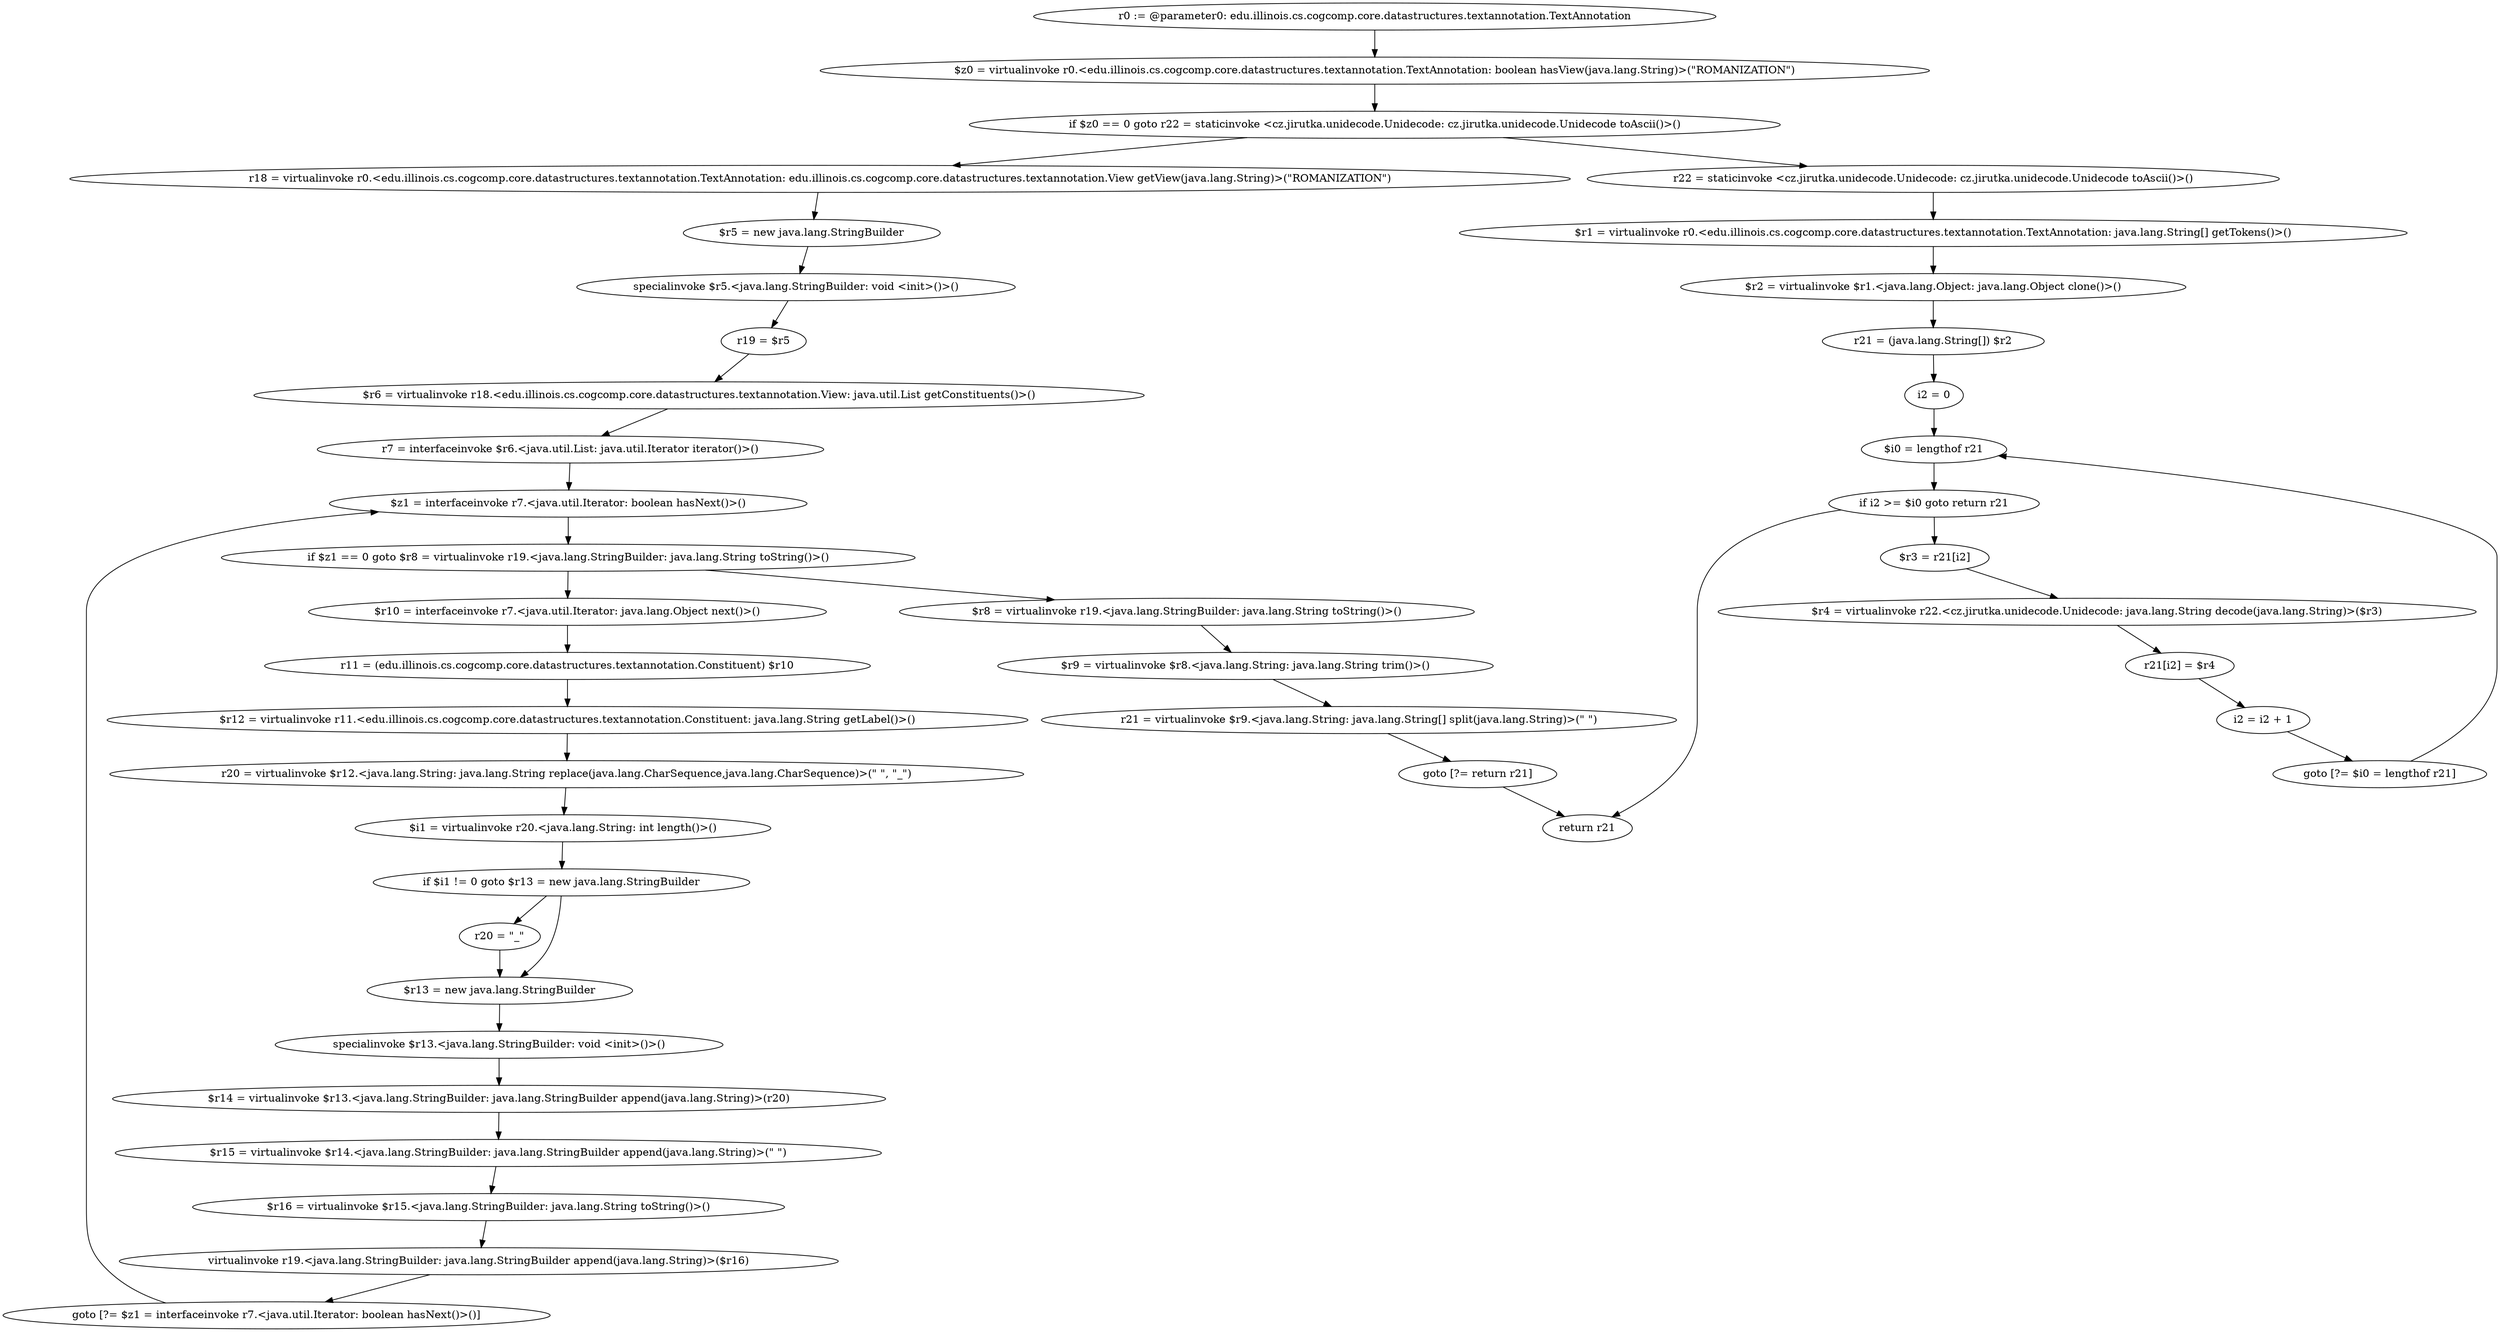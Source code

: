 digraph "unitGraph" {
    "r0 := @parameter0: edu.illinois.cs.cogcomp.core.datastructures.textannotation.TextAnnotation"
    "$z0 = virtualinvoke r0.<edu.illinois.cs.cogcomp.core.datastructures.textannotation.TextAnnotation: boolean hasView(java.lang.String)>(\"ROMANIZATION\")"
    "if $z0 == 0 goto r22 = staticinvoke <cz.jirutka.unidecode.Unidecode: cz.jirutka.unidecode.Unidecode toAscii()>()"
    "r18 = virtualinvoke r0.<edu.illinois.cs.cogcomp.core.datastructures.textannotation.TextAnnotation: edu.illinois.cs.cogcomp.core.datastructures.textannotation.View getView(java.lang.String)>(\"ROMANIZATION\")"
    "$r5 = new java.lang.StringBuilder"
    "specialinvoke $r5.<java.lang.StringBuilder: void <init>()>()"
    "r19 = $r5"
    "$r6 = virtualinvoke r18.<edu.illinois.cs.cogcomp.core.datastructures.textannotation.View: java.util.List getConstituents()>()"
    "r7 = interfaceinvoke $r6.<java.util.List: java.util.Iterator iterator()>()"
    "$z1 = interfaceinvoke r7.<java.util.Iterator: boolean hasNext()>()"
    "if $z1 == 0 goto $r8 = virtualinvoke r19.<java.lang.StringBuilder: java.lang.String toString()>()"
    "$r10 = interfaceinvoke r7.<java.util.Iterator: java.lang.Object next()>()"
    "r11 = (edu.illinois.cs.cogcomp.core.datastructures.textannotation.Constituent) $r10"
    "$r12 = virtualinvoke r11.<edu.illinois.cs.cogcomp.core.datastructures.textannotation.Constituent: java.lang.String getLabel()>()"
    "r20 = virtualinvoke $r12.<java.lang.String: java.lang.String replace(java.lang.CharSequence,java.lang.CharSequence)>(\" \", \"_\")"
    "$i1 = virtualinvoke r20.<java.lang.String: int length()>()"
    "if $i1 != 0 goto $r13 = new java.lang.StringBuilder"
    "r20 = \"_\""
    "$r13 = new java.lang.StringBuilder"
    "specialinvoke $r13.<java.lang.StringBuilder: void <init>()>()"
    "$r14 = virtualinvoke $r13.<java.lang.StringBuilder: java.lang.StringBuilder append(java.lang.String)>(r20)"
    "$r15 = virtualinvoke $r14.<java.lang.StringBuilder: java.lang.StringBuilder append(java.lang.String)>(\" \")"
    "$r16 = virtualinvoke $r15.<java.lang.StringBuilder: java.lang.String toString()>()"
    "virtualinvoke r19.<java.lang.StringBuilder: java.lang.StringBuilder append(java.lang.String)>($r16)"
    "goto [?= $z1 = interfaceinvoke r7.<java.util.Iterator: boolean hasNext()>()]"
    "$r8 = virtualinvoke r19.<java.lang.StringBuilder: java.lang.String toString()>()"
    "$r9 = virtualinvoke $r8.<java.lang.String: java.lang.String trim()>()"
    "r21 = virtualinvoke $r9.<java.lang.String: java.lang.String[] split(java.lang.String)>(\" \")"
    "goto [?= return r21]"
    "r22 = staticinvoke <cz.jirutka.unidecode.Unidecode: cz.jirutka.unidecode.Unidecode toAscii()>()"
    "$r1 = virtualinvoke r0.<edu.illinois.cs.cogcomp.core.datastructures.textannotation.TextAnnotation: java.lang.String[] getTokens()>()"
    "$r2 = virtualinvoke $r1.<java.lang.Object: java.lang.Object clone()>()"
    "r21 = (java.lang.String[]) $r2"
    "i2 = 0"
    "$i0 = lengthof r21"
    "if i2 >= $i0 goto return r21"
    "$r3 = r21[i2]"
    "$r4 = virtualinvoke r22.<cz.jirutka.unidecode.Unidecode: java.lang.String decode(java.lang.String)>($r3)"
    "r21[i2] = $r4"
    "i2 = i2 + 1"
    "goto [?= $i0 = lengthof r21]"
    "return r21"
    "r0 := @parameter0: edu.illinois.cs.cogcomp.core.datastructures.textannotation.TextAnnotation"->"$z0 = virtualinvoke r0.<edu.illinois.cs.cogcomp.core.datastructures.textannotation.TextAnnotation: boolean hasView(java.lang.String)>(\"ROMANIZATION\")";
    "$z0 = virtualinvoke r0.<edu.illinois.cs.cogcomp.core.datastructures.textannotation.TextAnnotation: boolean hasView(java.lang.String)>(\"ROMANIZATION\")"->"if $z0 == 0 goto r22 = staticinvoke <cz.jirutka.unidecode.Unidecode: cz.jirutka.unidecode.Unidecode toAscii()>()";
    "if $z0 == 0 goto r22 = staticinvoke <cz.jirutka.unidecode.Unidecode: cz.jirutka.unidecode.Unidecode toAscii()>()"->"r18 = virtualinvoke r0.<edu.illinois.cs.cogcomp.core.datastructures.textannotation.TextAnnotation: edu.illinois.cs.cogcomp.core.datastructures.textannotation.View getView(java.lang.String)>(\"ROMANIZATION\")";
    "if $z0 == 0 goto r22 = staticinvoke <cz.jirutka.unidecode.Unidecode: cz.jirutka.unidecode.Unidecode toAscii()>()"->"r22 = staticinvoke <cz.jirutka.unidecode.Unidecode: cz.jirutka.unidecode.Unidecode toAscii()>()";
    "r18 = virtualinvoke r0.<edu.illinois.cs.cogcomp.core.datastructures.textannotation.TextAnnotation: edu.illinois.cs.cogcomp.core.datastructures.textannotation.View getView(java.lang.String)>(\"ROMANIZATION\")"->"$r5 = new java.lang.StringBuilder";
    "$r5 = new java.lang.StringBuilder"->"specialinvoke $r5.<java.lang.StringBuilder: void <init>()>()";
    "specialinvoke $r5.<java.lang.StringBuilder: void <init>()>()"->"r19 = $r5";
    "r19 = $r5"->"$r6 = virtualinvoke r18.<edu.illinois.cs.cogcomp.core.datastructures.textannotation.View: java.util.List getConstituents()>()";
    "$r6 = virtualinvoke r18.<edu.illinois.cs.cogcomp.core.datastructures.textannotation.View: java.util.List getConstituents()>()"->"r7 = interfaceinvoke $r6.<java.util.List: java.util.Iterator iterator()>()";
    "r7 = interfaceinvoke $r6.<java.util.List: java.util.Iterator iterator()>()"->"$z1 = interfaceinvoke r7.<java.util.Iterator: boolean hasNext()>()";
    "$z1 = interfaceinvoke r7.<java.util.Iterator: boolean hasNext()>()"->"if $z1 == 0 goto $r8 = virtualinvoke r19.<java.lang.StringBuilder: java.lang.String toString()>()";
    "if $z1 == 0 goto $r8 = virtualinvoke r19.<java.lang.StringBuilder: java.lang.String toString()>()"->"$r10 = interfaceinvoke r7.<java.util.Iterator: java.lang.Object next()>()";
    "if $z1 == 0 goto $r8 = virtualinvoke r19.<java.lang.StringBuilder: java.lang.String toString()>()"->"$r8 = virtualinvoke r19.<java.lang.StringBuilder: java.lang.String toString()>()";
    "$r10 = interfaceinvoke r7.<java.util.Iterator: java.lang.Object next()>()"->"r11 = (edu.illinois.cs.cogcomp.core.datastructures.textannotation.Constituent) $r10";
    "r11 = (edu.illinois.cs.cogcomp.core.datastructures.textannotation.Constituent) $r10"->"$r12 = virtualinvoke r11.<edu.illinois.cs.cogcomp.core.datastructures.textannotation.Constituent: java.lang.String getLabel()>()";
    "$r12 = virtualinvoke r11.<edu.illinois.cs.cogcomp.core.datastructures.textannotation.Constituent: java.lang.String getLabel()>()"->"r20 = virtualinvoke $r12.<java.lang.String: java.lang.String replace(java.lang.CharSequence,java.lang.CharSequence)>(\" \", \"_\")";
    "r20 = virtualinvoke $r12.<java.lang.String: java.lang.String replace(java.lang.CharSequence,java.lang.CharSequence)>(\" \", \"_\")"->"$i1 = virtualinvoke r20.<java.lang.String: int length()>()";
    "$i1 = virtualinvoke r20.<java.lang.String: int length()>()"->"if $i1 != 0 goto $r13 = new java.lang.StringBuilder";
    "if $i1 != 0 goto $r13 = new java.lang.StringBuilder"->"r20 = \"_\"";
    "if $i1 != 0 goto $r13 = new java.lang.StringBuilder"->"$r13 = new java.lang.StringBuilder";
    "r20 = \"_\""->"$r13 = new java.lang.StringBuilder";
    "$r13 = new java.lang.StringBuilder"->"specialinvoke $r13.<java.lang.StringBuilder: void <init>()>()";
    "specialinvoke $r13.<java.lang.StringBuilder: void <init>()>()"->"$r14 = virtualinvoke $r13.<java.lang.StringBuilder: java.lang.StringBuilder append(java.lang.String)>(r20)";
    "$r14 = virtualinvoke $r13.<java.lang.StringBuilder: java.lang.StringBuilder append(java.lang.String)>(r20)"->"$r15 = virtualinvoke $r14.<java.lang.StringBuilder: java.lang.StringBuilder append(java.lang.String)>(\" \")";
    "$r15 = virtualinvoke $r14.<java.lang.StringBuilder: java.lang.StringBuilder append(java.lang.String)>(\" \")"->"$r16 = virtualinvoke $r15.<java.lang.StringBuilder: java.lang.String toString()>()";
    "$r16 = virtualinvoke $r15.<java.lang.StringBuilder: java.lang.String toString()>()"->"virtualinvoke r19.<java.lang.StringBuilder: java.lang.StringBuilder append(java.lang.String)>($r16)";
    "virtualinvoke r19.<java.lang.StringBuilder: java.lang.StringBuilder append(java.lang.String)>($r16)"->"goto [?= $z1 = interfaceinvoke r7.<java.util.Iterator: boolean hasNext()>()]";
    "goto [?= $z1 = interfaceinvoke r7.<java.util.Iterator: boolean hasNext()>()]"->"$z1 = interfaceinvoke r7.<java.util.Iterator: boolean hasNext()>()";
    "$r8 = virtualinvoke r19.<java.lang.StringBuilder: java.lang.String toString()>()"->"$r9 = virtualinvoke $r8.<java.lang.String: java.lang.String trim()>()";
    "$r9 = virtualinvoke $r8.<java.lang.String: java.lang.String trim()>()"->"r21 = virtualinvoke $r9.<java.lang.String: java.lang.String[] split(java.lang.String)>(\" \")";
    "r21 = virtualinvoke $r9.<java.lang.String: java.lang.String[] split(java.lang.String)>(\" \")"->"goto [?= return r21]";
    "goto [?= return r21]"->"return r21";
    "r22 = staticinvoke <cz.jirutka.unidecode.Unidecode: cz.jirutka.unidecode.Unidecode toAscii()>()"->"$r1 = virtualinvoke r0.<edu.illinois.cs.cogcomp.core.datastructures.textannotation.TextAnnotation: java.lang.String[] getTokens()>()";
    "$r1 = virtualinvoke r0.<edu.illinois.cs.cogcomp.core.datastructures.textannotation.TextAnnotation: java.lang.String[] getTokens()>()"->"$r2 = virtualinvoke $r1.<java.lang.Object: java.lang.Object clone()>()";
    "$r2 = virtualinvoke $r1.<java.lang.Object: java.lang.Object clone()>()"->"r21 = (java.lang.String[]) $r2";
    "r21 = (java.lang.String[]) $r2"->"i2 = 0";
    "i2 = 0"->"$i0 = lengthof r21";
    "$i0 = lengthof r21"->"if i2 >= $i0 goto return r21";
    "if i2 >= $i0 goto return r21"->"$r3 = r21[i2]";
    "if i2 >= $i0 goto return r21"->"return r21";
    "$r3 = r21[i2]"->"$r4 = virtualinvoke r22.<cz.jirutka.unidecode.Unidecode: java.lang.String decode(java.lang.String)>($r3)";
    "$r4 = virtualinvoke r22.<cz.jirutka.unidecode.Unidecode: java.lang.String decode(java.lang.String)>($r3)"->"r21[i2] = $r4";
    "r21[i2] = $r4"->"i2 = i2 + 1";
    "i2 = i2 + 1"->"goto [?= $i0 = lengthof r21]";
    "goto [?= $i0 = lengthof r21]"->"$i0 = lengthof r21";
}
